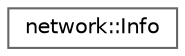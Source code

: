 digraph "Graphical Class Hierarchy"
{
 // LATEX_PDF_SIZE
  bgcolor="transparent";
  edge [fontname=Helvetica,fontsize=10,labelfontname=Helvetica,labelfontsize=10];
  node [fontname=Helvetica,fontsize=10,shape=box,height=0.2,width=0.4];
  rankdir="LR";
  Node0 [label="network::Info",height=0.2,width=0.4,color="grey40", fillcolor="white", style="filled",URL="$d3/d65/structnetwork_1_1_info.html",tooltip=" "];
}
